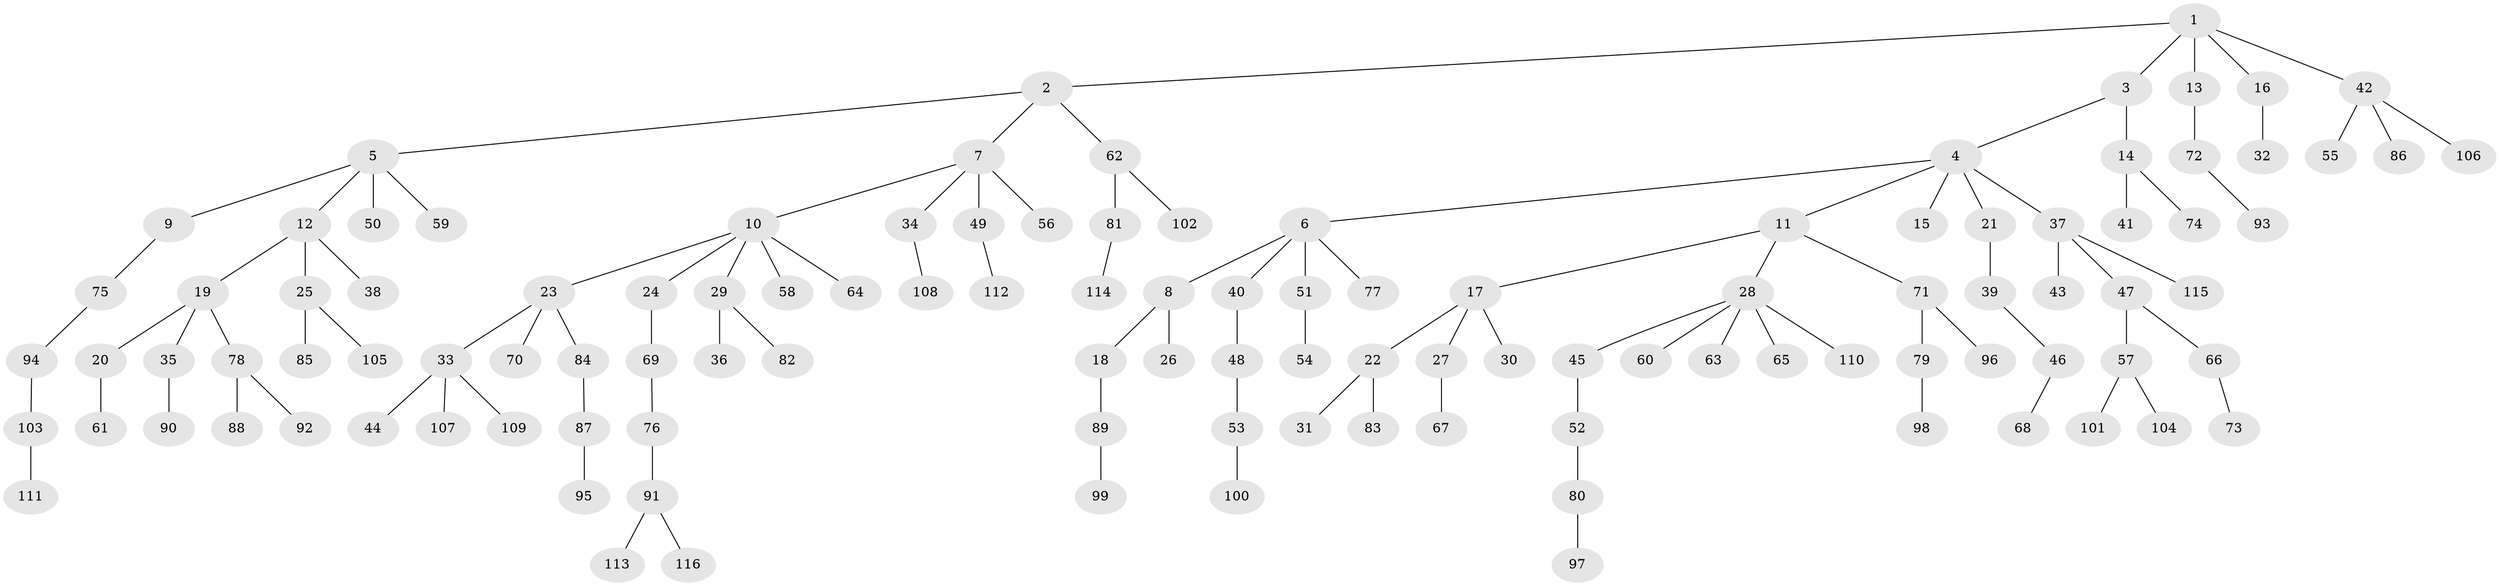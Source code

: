 // Generated by graph-tools (version 1.1) at 2025/53/03/09/25 04:53:34]
// undirected, 116 vertices, 115 edges
graph export_dot {
graph [start="1"]
  node [color=gray90,style=filled];
  1;
  2;
  3;
  4;
  5;
  6;
  7;
  8;
  9;
  10;
  11;
  12;
  13;
  14;
  15;
  16;
  17;
  18;
  19;
  20;
  21;
  22;
  23;
  24;
  25;
  26;
  27;
  28;
  29;
  30;
  31;
  32;
  33;
  34;
  35;
  36;
  37;
  38;
  39;
  40;
  41;
  42;
  43;
  44;
  45;
  46;
  47;
  48;
  49;
  50;
  51;
  52;
  53;
  54;
  55;
  56;
  57;
  58;
  59;
  60;
  61;
  62;
  63;
  64;
  65;
  66;
  67;
  68;
  69;
  70;
  71;
  72;
  73;
  74;
  75;
  76;
  77;
  78;
  79;
  80;
  81;
  82;
  83;
  84;
  85;
  86;
  87;
  88;
  89;
  90;
  91;
  92;
  93;
  94;
  95;
  96;
  97;
  98;
  99;
  100;
  101;
  102;
  103;
  104;
  105;
  106;
  107;
  108;
  109;
  110;
  111;
  112;
  113;
  114;
  115;
  116;
  1 -- 2;
  1 -- 3;
  1 -- 13;
  1 -- 16;
  1 -- 42;
  2 -- 5;
  2 -- 7;
  2 -- 62;
  3 -- 4;
  3 -- 14;
  4 -- 6;
  4 -- 11;
  4 -- 15;
  4 -- 21;
  4 -- 37;
  5 -- 9;
  5 -- 12;
  5 -- 50;
  5 -- 59;
  6 -- 8;
  6 -- 40;
  6 -- 51;
  6 -- 77;
  7 -- 10;
  7 -- 34;
  7 -- 49;
  7 -- 56;
  8 -- 18;
  8 -- 26;
  9 -- 75;
  10 -- 23;
  10 -- 24;
  10 -- 29;
  10 -- 58;
  10 -- 64;
  11 -- 17;
  11 -- 28;
  11 -- 71;
  12 -- 19;
  12 -- 25;
  12 -- 38;
  13 -- 72;
  14 -- 41;
  14 -- 74;
  16 -- 32;
  17 -- 22;
  17 -- 27;
  17 -- 30;
  18 -- 89;
  19 -- 20;
  19 -- 35;
  19 -- 78;
  20 -- 61;
  21 -- 39;
  22 -- 31;
  22 -- 83;
  23 -- 33;
  23 -- 70;
  23 -- 84;
  24 -- 69;
  25 -- 85;
  25 -- 105;
  27 -- 67;
  28 -- 45;
  28 -- 60;
  28 -- 63;
  28 -- 65;
  28 -- 110;
  29 -- 36;
  29 -- 82;
  33 -- 44;
  33 -- 107;
  33 -- 109;
  34 -- 108;
  35 -- 90;
  37 -- 43;
  37 -- 47;
  37 -- 115;
  39 -- 46;
  40 -- 48;
  42 -- 55;
  42 -- 86;
  42 -- 106;
  45 -- 52;
  46 -- 68;
  47 -- 57;
  47 -- 66;
  48 -- 53;
  49 -- 112;
  51 -- 54;
  52 -- 80;
  53 -- 100;
  57 -- 101;
  57 -- 104;
  62 -- 81;
  62 -- 102;
  66 -- 73;
  69 -- 76;
  71 -- 79;
  71 -- 96;
  72 -- 93;
  75 -- 94;
  76 -- 91;
  78 -- 88;
  78 -- 92;
  79 -- 98;
  80 -- 97;
  81 -- 114;
  84 -- 87;
  87 -- 95;
  89 -- 99;
  91 -- 113;
  91 -- 116;
  94 -- 103;
  103 -- 111;
}
